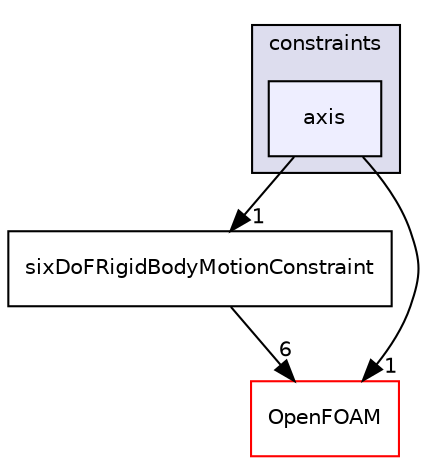 digraph "src/sixDoFRigidBodyMotion/sixDoFRigidBodyMotion/constraints/axis" {
  bgcolor=transparent;
  compound=true
  node [ fontsize="10", fontname="Helvetica"];
  edge [ labelfontsize="10", labelfontname="Helvetica"];
  subgraph clusterdir_a3fa1b3e93b4dbff76eabd3f1d052245 {
    graph [ bgcolor="#ddddee", pencolor="black", label="constraints" fontname="Helvetica", fontsize="10", URL="dir_a3fa1b3e93b4dbff76eabd3f1d052245.html"]
  dir_b2d88cd9746092aeeecbe5b570c19d50 [shape=box, label="axis", style="filled", fillcolor="#eeeeff", pencolor="black", URL="dir_b2d88cd9746092aeeecbe5b570c19d50.html"];
  }
  dir_891fd279f962f2a32e570146a8fe449d [shape=box label="sixDoFRigidBodyMotionConstraint" URL="dir_891fd279f962f2a32e570146a8fe449d.html"];
  dir_c5473ff19b20e6ec4dfe5c310b3778a8 [shape=box label="OpenFOAM" color="red" URL="dir_c5473ff19b20e6ec4dfe5c310b3778a8.html"];
  dir_b2d88cd9746092aeeecbe5b570c19d50->dir_891fd279f962f2a32e570146a8fe449d [headlabel="1", labeldistance=1.5 headhref="dir_002734_002739.html"];
  dir_b2d88cd9746092aeeecbe5b570c19d50->dir_c5473ff19b20e6ec4dfe5c310b3778a8 [headlabel="1", labeldistance=1.5 headhref="dir_002734_001897.html"];
  dir_891fd279f962f2a32e570146a8fe449d->dir_c5473ff19b20e6ec4dfe5c310b3778a8 [headlabel="6", labeldistance=1.5 headhref="dir_002739_001897.html"];
}
